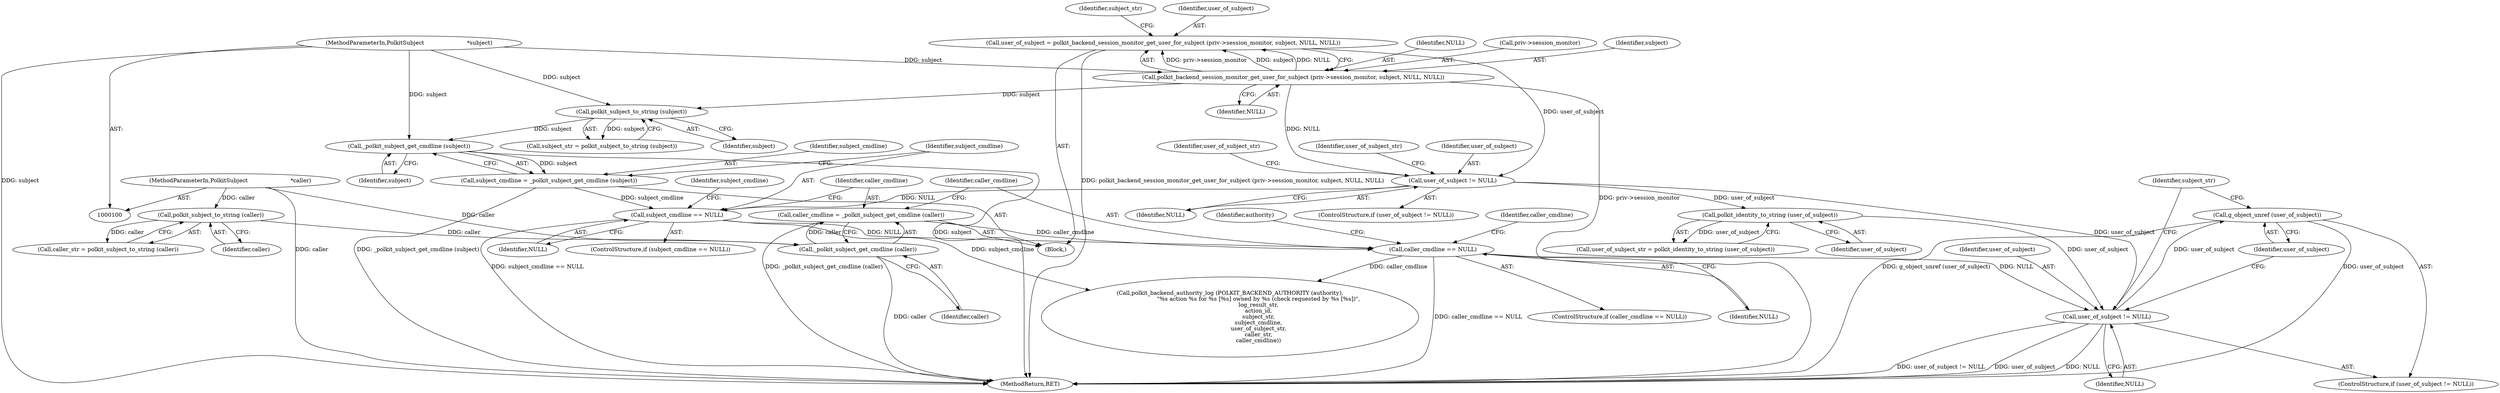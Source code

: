 digraph "0_polkit_bc7ffad53643a9c80231fc41f5582d6a8931c32c@pointer" {
"1000197" [label="(Call,g_object_unref (user_of_subject))"];
"1000194" [label="(Call,user_of_subject != NULL)"];
"1000147" [label="(Call,polkit_identity_to_string (user_of_subject))"];
"1000142" [label="(Call,user_of_subject != NULL)"];
"1000128" [label="(Call,user_of_subject = polkit_backend_session_monitor_get_user_for_subject (priv->session_monitor, subject, NULL, NULL))"];
"1000130" [label="(Call,polkit_backend_session_monitor_get_user_for_subject (priv->session_monitor, subject, NULL, NULL))"];
"1000103" [label="(MethodParameterIn,PolkitSubject                        *subject)"];
"1000175" [label="(Call,caller_cmdline == NULL)"];
"1000170" [label="(Call,caller_cmdline = _polkit_subject_get_cmdline (caller))"];
"1000172" [label="(Call,_polkit_subject_get_cmdline (caller))"];
"1000156" [label="(Call,polkit_subject_to_string (caller))"];
"1000104" [label="(MethodParameterIn,PolkitSubject                        *caller)"];
"1000163" [label="(Call,subject_cmdline == NULL)"];
"1000158" [label="(Call,subject_cmdline = _polkit_subject_get_cmdline (subject))"];
"1000160" [label="(Call,_polkit_subject_get_cmdline (subject))"];
"1000139" [label="(Call,polkit_subject_to_string (subject))"];
"1000197" [label="(Call,g_object_unref (user_of_subject))"];
"1000139" [label="(Call,polkit_subject_to_string (subject))"];
"1000182" [label="(Call,polkit_backend_authority_log (POLKIT_BACKEND_AUTHORITY (authority),\n                                \"%s action %s for %s [%s] owned by %s (check requested by %s [%s])\",\n                                log_result_str,\n                                action_id,\n                                subject_str,\n                                subject_cmdline,\n                                user_of_subject_str,\n                                caller_str,\n                                caller_cmdline))"];
"1000175" [label="(Call,caller_cmdline == NULL)"];
"1000198" [label="(Identifier,user_of_subject)"];
"1000196" [label="(Identifier,NULL)"];
"1000128" [label="(Call,user_of_subject = polkit_backend_session_monitor_get_user_for_subject (priv->session_monitor, subject, NULL, NULL))"];
"1000151" [label="(Identifier,user_of_subject_str)"];
"1000177" [label="(Identifier,NULL)"];
"1000130" [label="(Call,polkit_backend_session_monitor_get_user_for_subject (priv->session_monitor, subject, NULL, NULL))"];
"1000194" [label="(Call,user_of_subject != NULL)"];
"1000143" [label="(Identifier,user_of_subject)"];
"1000167" [label="(Identifier,subject_cmdline)"];
"1000137" [label="(Call,subject_str = polkit_subject_to_string (subject))"];
"1000157" [label="(Identifier,caller)"];
"1000104" [label="(MethodParameterIn,PolkitSubject                        *caller)"];
"1000141" [label="(ControlStructure,if (user_of_subject != NULL))"];
"1000171" [label="(Identifier,caller_cmdline)"];
"1000140" [label="(Identifier,subject)"];
"1000165" [label="(Identifier,NULL)"];
"1000184" [label="(Identifier,authority)"];
"1000161" [label="(Identifier,subject)"];
"1000142" [label="(Call,user_of_subject != NULL)"];
"1000156" [label="(Call,polkit_subject_to_string (caller))"];
"1000164" [label="(Identifier,subject_cmdline)"];
"1000136" [label="(Identifier,NULL)"];
"1000148" [label="(Identifier,user_of_subject)"];
"1000147" [label="(Call,polkit_identity_to_string (user_of_subject))"];
"1000138" [label="(Identifier,subject_str)"];
"1000135" [label="(Identifier,NULL)"];
"1000160" [label="(Call,_polkit_subject_get_cmdline (subject))"];
"1000200" [label="(Identifier,subject_str)"];
"1000146" [label="(Identifier,user_of_subject_str)"];
"1000129" [label="(Identifier,user_of_subject)"];
"1000131" [label="(Call,priv->session_monitor)"];
"1000159" [label="(Identifier,subject_cmdline)"];
"1000162" [label="(ControlStructure,if (subject_cmdline == NULL))"];
"1000103" [label="(MethodParameterIn,PolkitSubject                        *subject)"];
"1000163" [label="(Call,subject_cmdline == NULL)"];
"1000106" [label="(Block,)"];
"1000195" [label="(Identifier,user_of_subject)"];
"1000154" [label="(Call,caller_str = polkit_subject_to_string (caller))"];
"1000179" [label="(Identifier,caller_cmdline)"];
"1000176" [label="(Identifier,caller_cmdline)"];
"1000134" [label="(Identifier,subject)"];
"1000174" [label="(ControlStructure,if (caller_cmdline == NULL))"];
"1000170" [label="(Call,caller_cmdline = _polkit_subject_get_cmdline (caller))"];
"1000145" [label="(Call,user_of_subject_str = polkit_identity_to_string (user_of_subject))"];
"1000173" [label="(Identifier,caller)"];
"1000209" [label="(MethodReturn,RET)"];
"1000172" [label="(Call,_polkit_subject_get_cmdline (caller))"];
"1000158" [label="(Call,subject_cmdline = _polkit_subject_get_cmdline (subject))"];
"1000193" [label="(ControlStructure,if (user_of_subject != NULL))"];
"1000144" [label="(Identifier,NULL)"];
"1000197" -> "1000193"  [label="AST: "];
"1000197" -> "1000198"  [label="CFG: "];
"1000198" -> "1000197"  [label="AST: "];
"1000200" -> "1000197"  [label="CFG: "];
"1000197" -> "1000209"  [label="DDG: g_object_unref (user_of_subject)"];
"1000197" -> "1000209"  [label="DDG: user_of_subject"];
"1000194" -> "1000197"  [label="DDG: user_of_subject"];
"1000194" -> "1000193"  [label="AST: "];
"1000194" -> "1000196"  [label="CFG: "];
"1000195" -> "1000194"  [label="AST: "];
"1000196" -> "1000194"  [label="AST: "];
"1000198" -> "1000194"  [label="CFG: "];
"1000200" -> "1000194"  [label="CFG: "];
"1000194" -> "1000209"  [label="DDG: user_of_subject != NULL"];
"1000194" -> "1000209"  [label="DDG: user_of_subject"];
"1000194" -> "1000209"  [label="DDG: NULL"];
"1000147" -> "1000194"  [label="DDG: user_of_subject"];
"1000142" -> "1000194"  [label="DDG: user_of_subject"];
"1000175" -> "1000194"  [label="DDG: NULL"];
"1000147" -> "1000145"  [label="AST: "];
"1000147" -> "1000148"  [label="CFG: "];
"1000148" -> "1000147"  [label="AST: "];
"1000145" -> "1000147"  [label="CFG: "];
"1000147" -> "1000145"  [label="DDG: user_of_subject"];
"1000142" -> "1000147"  [label="DDG: user_of_subject"];
"1000142" -> "1000141"  [label="AST: "];
"1000142" -> "1000144"  [label="CFG: "];
"1000143" -> "1000142"  [label="AST: "];
"1000144" -> "1000142"  [label="AST: "];
"1000146" -> "1000142"  [label="CFG: "];
"1000151" -> "1000142"  [label="CFG: "];
"1000128" -> "1000142"  [label="DDG: user_of_subject"];
"1000130" -> "1000142"  [label="DDG: NULL"];
"1000142" -> "1000163"  [label="DDG: NULL"];
"1000128" -> "1000106"  [label="AST: "];
"1000128" -> "1000130"  [label="CFG: "];
"1000129" -> "1000128"  [label="AST: "];
"1000130" -> "1000128"  [label="AST: "];
"1000138" -> "1000128"  [label="CFG: "];
"1000128" -> "1000209"  [label="DDG: polkit_backend_session_monitor_get_user_for_subject (priv->session_monitor, subject, NULL, NULL)"];
"1000130" -> "1000128"  [label="DDG: priv->session_monitor"];
"1000130" -> "1000128"  [label="DDG: subject"];
"1000130" -> "1000128"  [label="DDG: NULL"];
"1000130" -> "1000136"  [label="CFG: "];
"1000131" -> "1000130"  [label="AST: "];
"1000134" -> "1000130"  [label="AST: "];
"1000135" -> "1000130"  [label="AST: "];
"1000136" -> "1000130"  [label="AST: "];
"1000130" -> "1000209"  [label="DDG: priv->session_monitor"];
"1000103" -> "1000130"  [label="DDG: subject"];
"1000130" -> "1000139"  [label="DDG: subject"];
"1000103" -> "1000100"  [label="AST: "];
"1000103" -> "1000209"  [label="DDG: subject"];
"1000103" -> "1000139"  [label="DDG: subject"];
"1000103" -> "1000160"  [label="DDG: subject"];
"1000175" -> "1000174"  [label="AST: "];
"1000175" -> "1000177"  [label="CFG: "];
"1000176" -> "1000175"  [label="AST: "];
"1000177" -> "1000175"  [label="AST: "];
"1000179" -> "1000175"  [label="CFG: "];
"1000184" -> "1000175"  [label="CFG: "];
"1000175" -> "1000209"  [label="DDG: caller_cmdline == NULL"];
"1000170" -> "1000175"  [label="DDG: caller_cmdline"];
"1000163" -> "1000175"  [label="DDG: NULL"];
"1000175" -> "1000182"  [label="DDG: caller_cmdline"];
"1000170" -> "1000106"  [label="AST: "];
"1000170" -> "1000172"  [label="CFG: "];
"1000171" -> "1000170"  [label="AST: "];
"1000172" -> "1000170"  [label="AST: "];
"1000176" -> "1000170"  [label="CFG: "];
"1000170" -> "1000209"  [label="DDG: _polkit_subject_get_cmdline (caller)"];
"1000172" -> "1000170"  [label="DDG: caller"];
"1000172" -> "1000173"  [label="CFG: "];
"1000173" -> "1000172"  [label="AST: "];
"1000172" -> "1000209"  [label="DDG: caller"];
"1000156" -> "1000172"  [label="DDG: caller"];
"1000104" -> "1000172"  [label="DDG: caller"];
"1000156" -> "1000154"  [label="AST: "];
"1000156" -> "1000157"  [label="CFG: "];
"1000157" -> "1000156"  [label="AST: "];
"1000154" -> "1000156"  [label="CFG: "];
"1000156" -> "1000154"  [label="DDG: caller"];
"1000104" -> "1000156"  [label="DDG: caller"];
"1000104" -> "1000100"  [label="AST: "];
"1000104" -> "1000209"  [label="DDG: caller"];
"1000163" -> "1000162"  [label="AST: "];
"1000163" -> "1000165"  [label="CFG: "];
"1000164" -> "1000163"  [label="AST: "];
"1000165" -> "1000163"  [label="AST: "];
"1000167" -> "1000163"  [label="CFG: "];
"1000171" -> "1000163"  [label="CFG: "];
"1000163" -> "1000209"  [label="DDG: subject_cmdline == NULL"];
"1000158" -> "1000163"  [label="DDG: subject_cmdline"];
"1000163" -> "1000182"  [label="DDG: subject_cmdline"];
"1000158" -> "1000106"  [label="AST: "];
"1000158" -> "1000160"  [label="CFG: "];
"1000159" -> "1000158"  [label="AST: "];
"1000160" -> "1000158"  [label="AST: "];
"1000164" -> "1000158"  [label="CFG: "];
"1000158" -> "1000209"  [label="DDG: _polkit_subject_get_cmdline (subject)"];
"1000160" -> "1000158"  [label="DDG: subject"];
"1000160" -> "1000161"  [label="CFG: "];
"1000161" -> "1000160"  [label="AST: "];
"1000160" -> "1000209"  [label="DDG: subject"];
"1000139" -> "1000160"  [label="DDG: subject"];
"1000139" -> "1000137"  [label="AST: "];
"1000139" -> "1000140"  [label="CFG: "];
"1000140" -> "1000139"  [label="AST: "];
"1000137" -> "1000139"  [label="CFG: "];
"1000139" -> "1000137"  [label="DDG: subject"];
}
